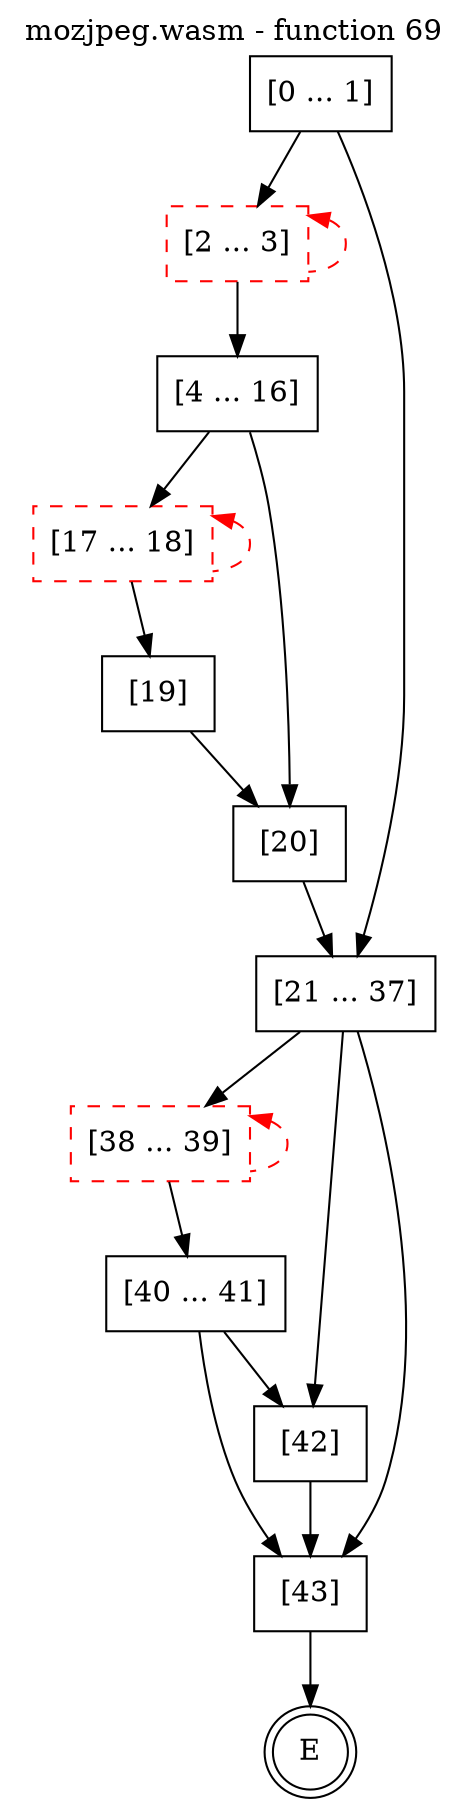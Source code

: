 digraph finite_state_machine {
    label = "mozjpeg.wasm - function 69"
    labelloc =  t
    labelfontsize = 16
    labelfontcolor = black
    labelfontname = "Helvetica"
    node [shape = doublecircle]; E ;
    node [shape = box];
    node [shape=box, color=black, style=solid] 0[label="[0 ... 1]"]
    node [shape=box, color=red, style=dashed] 2[label="[2 ... 3]"]
    node [shape=box, color=black, style=solid] 4[label="[4 ... 16]"]
    node [shape=box, color=red, style=dashed] 17[label="[17 ... 18]"]
    node [shape=box, color=black, style=solid] 19[label="[19]"]
    node [shape=box, color=black, style=solid] 20[label="[20]"]
    node [shape=box, color=black, style=solid] 21[label="[21 ... 37]"]
    node [shape=box, color=red, style=dashed] 38[label="[38 ... 39]"]
    node [shape=box, color=black, style=solid] 40[label="[40 ... 41]"]
    node [shape=box, color=black, style=solid] 42[label="[42]"]
    node [shape=box, color=black, style=solid] 43[label="[43]"]
    0 -> 2;
    0 -> 21;
    2 -> 4;
    2 -> 2[style="dashed" color="red" dir=back];
    4 -> 17;
    4 -> 20;
    17 -> 19;
    17 -> 17[style="dashed" color="red" dir=back];
    19 -> 20;
    20 -> 21;
    21 -> 38;
    21 -> 42;
    21 -> 43;
    38 -> 40;
    38 -> 38[style="dashed" color="red" dir=back];
    40 -> 42;
    40 -> 43;
    42 -> 43;
    43 -> E;
}
